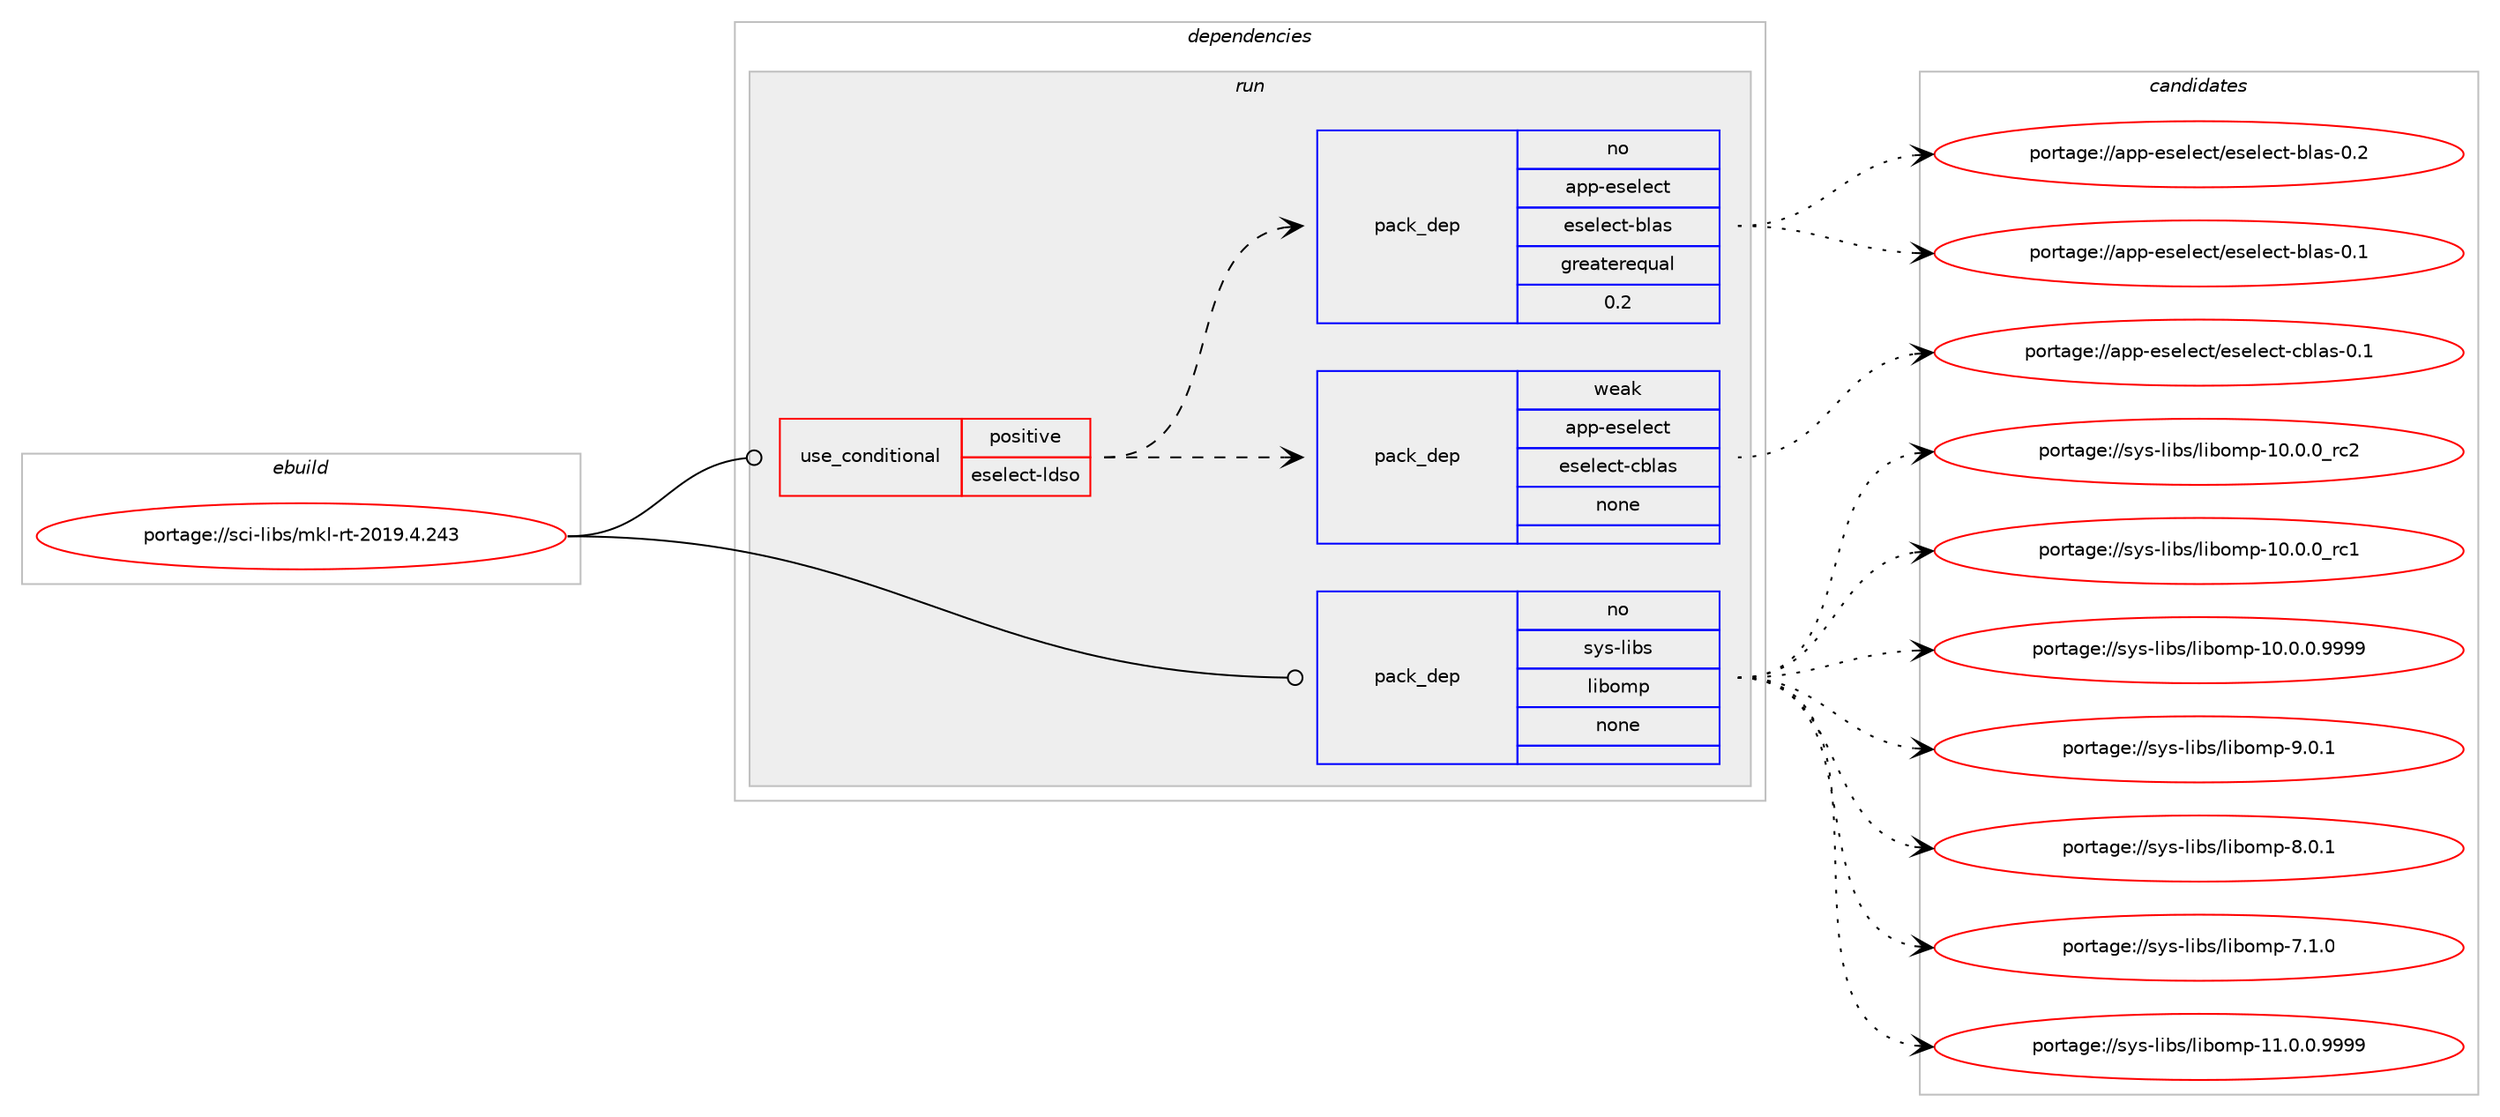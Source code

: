 digraph prolog {

# *************
# Graph options
# *************

newrank=true;
concentrate=true;
compound=true;
graph [rankdir=LR,fontname=Helvetica,fontsize=10,ranksep=1.5];#, ranksep=2.5, nodesep=0.2];
edge  [arrowhead=vee];
node  [fontname=Helvetica,fontsize=10];

# **********
# The ebuild
# **********

subgraph cluster_leftcol {
color=gray;
rank=same;
label=<<i>ebuild</i>>;
id [label="portage://sci-libs/mkl-rt-2019.4.243", color=red, width=4, href="../sci-libs/mkl-rt-2019.4.243.svg"];
}

# ****************
# The dependencies
# ****************

subgraph cluster_midcol {
color=gray;
label=<<i>dependencies</i>>;
subgraph cluster_compile {
fillcolor="#eeeeee";
style=filled;
label=<<i>compile</i>>;
}
subgraph cluster_compileandrun {
fillcolor="#eeeeee";
style=filled;
label=<<i>compile and run</i>>;
}
subgraph cluster_run {
fillcolor="#eeeeee";
style=filled;
label=<<i>run</i>>;
subgraph cond11041 {
dependency52815 [label=<<TABLE BORDER="0" CELLBORDER="1" CELLSPACING="0" CELLPADDING="4"><TR><TD ROWSPAN="3" CELLPADDING="10">use_conditional</TD></TR><TR><TD>positive</TD></TR><TR><TD>eselect-ldso</TD></TR></TABLE>>, shape=none, color=red];
subgraph pack40646 {
dependency52816 [label=<<TABLE BORDER="0" CELLBORDER="1" CELLSPACING="0" CELLPADDING="4" WIDTH="220"><TR><TD ROWSPAN="6" CELLPADDING="30">pack_dep</TD></TR><TR><TD WIDTH="110">weak</TD></TR><TR><TD>app-eselect</TD></TR><TR><TD>eselect-cblas</TD></TR><TR><TD>none</TD></TR><TR><TD></TD></TR></TABLE>>, shape=none, color=blue];
}
dependency52815:e -> dependency52816:w [weight=20,style="dashed",arrowhead="vee"];
subgraph pack40647 {
dependency52817 [label=<<TABLE BORDER="0" CELLBORDER="1" CELLSPACING="0" CELLPADDING="4" WIDTH="220"><TR><TD ROWSPAN="6" CELLPADDING="30">pack_dep</TD></TR><TR><TD WIDTH="110">no</TD></TR><TR><TD>app-eselect</TD></TR><TR><TD>eselect-blas</TD></TR><TR><TD>greaterequal</TD></TR><TR><TD>0.2</TD></TR></TABLE>>, shape=none, color=blue];
}
dependency52815:e -> dependency52817:w [weight=20,style="dashed",arrowhead="vee"];
}
id:e -> dependency52815:w [weight=20,style="solid",arrowhead="odot"];
subgraph pack40648 {
dependency52818 [label=<<TABLE BORDER="0" CELLBORDER="1" CELLSPACING="0" CELLPADDING="4" WIDTH="220"><TR><TD ROWSPAN="6" CELLPADDING="30">pack_dep</TD></TR><TR><TD WIDTH="110">no</TD></TR><TR><TD>sys-libs</TD></TR><TR><TD>libomp</TD></TR><TR><TD>none</TD></TR><TR><TD></TD></TR></TABLE>>, shape=none, color=blue];
}
id:e -> dependency52818:w [weight=20,style="solid",arrowhead="odot"];
}
}

# **************
# The candidates
# **************

subgraph cluster_choices {
rank=same;
color=gray;
label=<<i>candidates</i>>;

subgraph choice40646 {
color=black;
nodesep=1;
choice97112112451011151011081019911647101115101108101991164599981089711545484649 [label="portage://app-eselect/eselect-cblas-0.1", color=red, width=4,href="../app-eselect/eselect-cblas-0.1.svg"];
dependency52816:e -> choice97112112451011151011081019911647101115101108101991164599981089711545484649:w [style=dotted,weight="100"];
}
subgraph choice40647 {
color=black;
nodesep=1;
choice971121124510111510110810199116471011151011081019911645981089711545484650 [label="portage://app-eselect/eselect-blas-0.2", color=red, width=4,href="../app-eselect/eselect-blas-0.2.svg"];
choice971121124510111510110810199116471011151011081019911645981089711545484649 [label="portage://app-eselect/eselect-blas-0.1", color=red, width=4,href="../app-eselect/eselect-blas-0.1.svg"];
dependency52817:e -> choice971121124510111510110810199116471011151011081019911645981089711545484650:w [style=dotted,weight="100"];
dependency52817:e -> choice971121124510111510110810199116471011151011081019911645981089711545484649:w [style=dotted,weight="100"];
}
subgraph choice40648 {
color=black;
nodesep=1;
choice11512111545108105981154710810598111109112455746484649 [label="portage://sys-libs/libomp-9.0.1", color=red, width=4,href="../sys-libs/libomp-9.0.1.svg"];
choice11512111545108105981154710810598111109112455646484649 [label="portage://sys-libs/libomp-8.0.1", color=red, width=4,href="../sys-libs/libomp-8.0.1.svg"];
choice11512111545108105981154710810598111109112455546494648 [label="portage://sys-libs/libomp-7.1.0", color=red, width=4,href="../sys-libs/libomp-7.1.0.svg"];
choice11512111545108105981154710810598111109112454949464846484657575757 [label="portage://sys-libs/libomp-11.0.0.9999", color=red, width=4,href="../sys-libs/libomp-11.0.0.9999.svg"];
choice1151211154510810598115471081059811110911245494846484648951149950 [label="portage://sys-libs/libomp-10.0.0_rc2", color=red, width=4,href="../sys-libs/libomp-10.0.0_rc2.svg"];
choice1151211154510810598115471081059811110911245494846484648951149949 [label="portage://sys-libs/libomp-10.0.0_rc1", color=red, width=4,href="../sys-libs/libomp-10.0.0_rc1.svg"];
choice11512111545108105981154710810598111109112454948464846484657575757 [label="portage://sys-libs/libomp-10.0.0.9999", color=red, width=4,href="../sys-libs/libomp-10.0.0.9999.svg"];
dependency52818:e -> choice11512111545108105981154710810598111109112455746484649:w [style=dotted,weight="100"];
dependency52818:e -> choice11512111545108105981154710810598111109112455646484649:w [style=dotted,weight="100"];
dependency52818:e -> choice11512111545108105981154710810598111109112455546494648:w [style=dotted,weight="100"];
dependency52818:e -> choice11512111545108105981154710810598111109112454949464846484657575757:w [style=dotted,weight="100"];
dependency52818:e -> choice1151211154510810598115471081059811110911245494846484648951149950:w [style=dotted,weight="100"];
dependency52818:e -> choice1151211154510810598115471081059811110911245494846484648951149949:w [style=dotted,weight="100"];
dependency52818:e -> choice11512111545108105981154710810598111109112454948464846484657575757:w [style=dotted,weight="100"];
}
}

}
